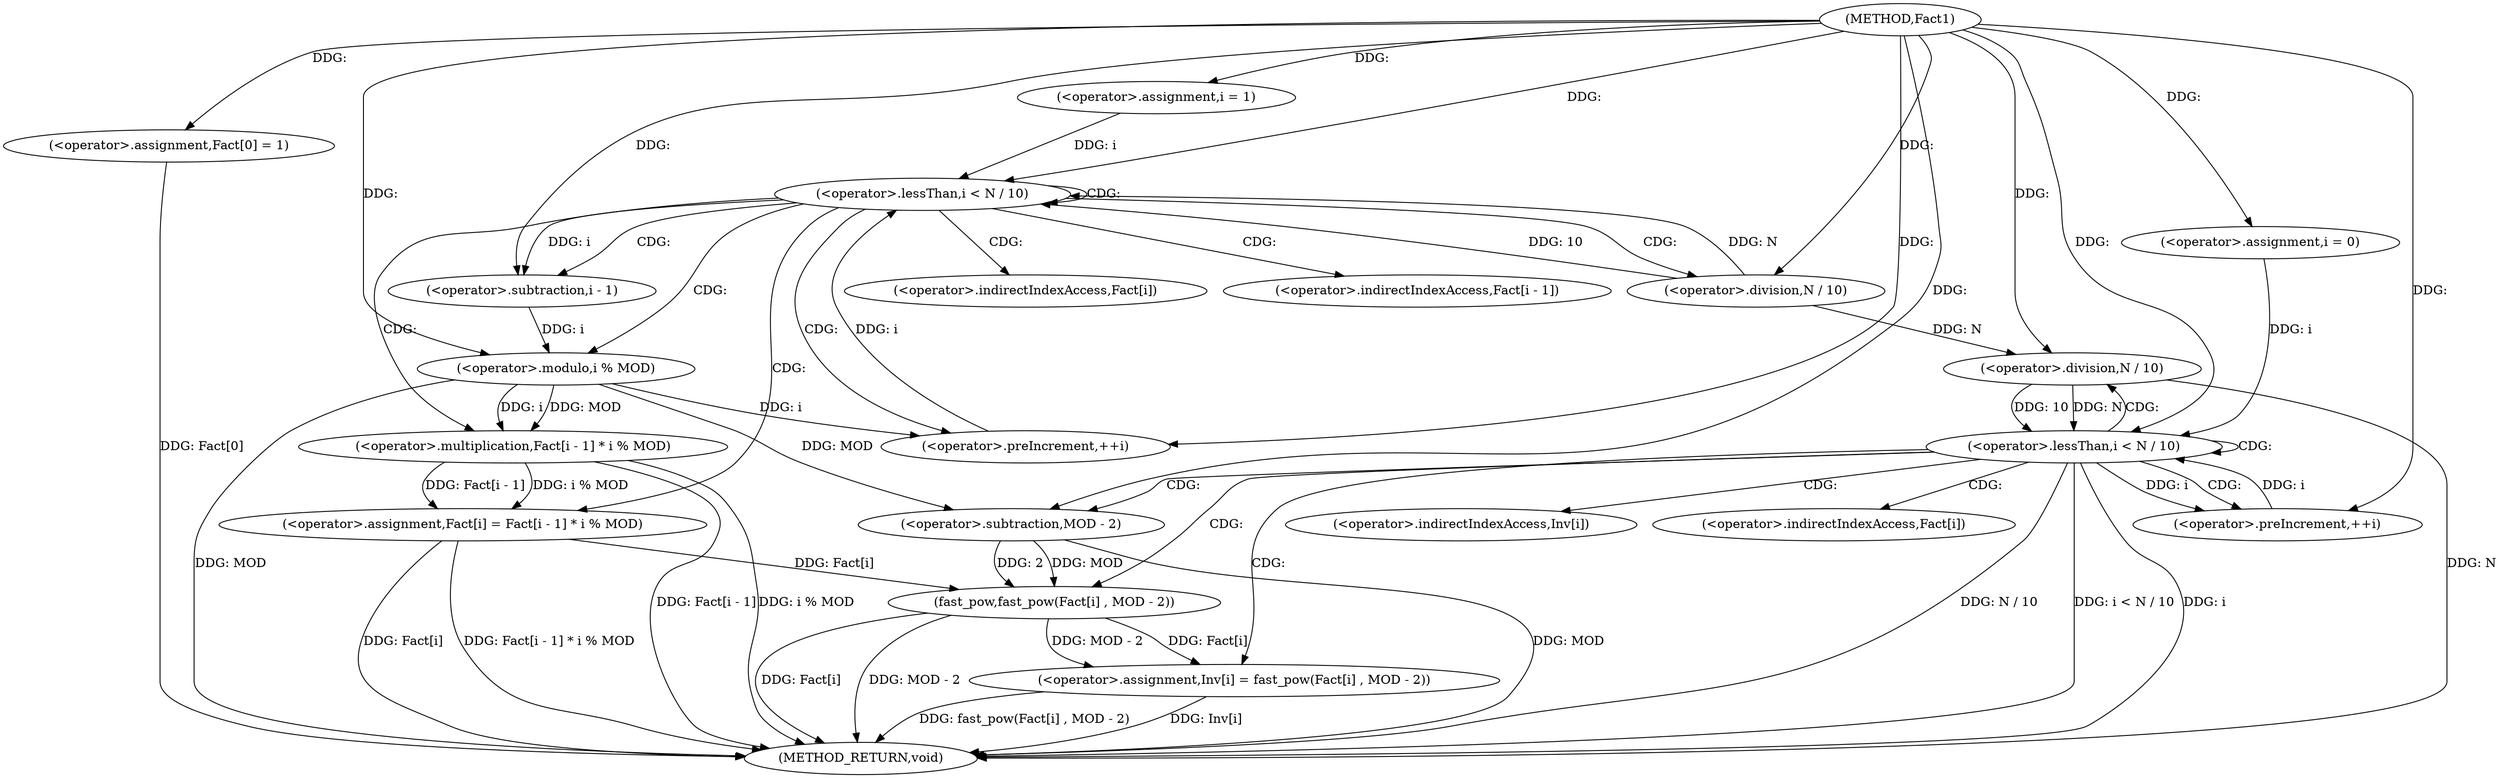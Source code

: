 digraph "Fact1" {  
"1000142" [label = "(METHOD,Fact1)" ]
"1000197" [label = "(METHOD_RETURN,void)" ]
"1000144" [label = "(<operator>.assignment,Fact[0] = 1)" ]
"1000151" [label = "(<operator>.assignment,i = 1)" ]
"1000154" [label = "(<operator>.lessThan,i < N / 10)" ]
"1000159" [label = "(<operator>.preIncrement,++i)" ]
"1000161" [label = "(<operator>.assignment,Fact[i] = Fact[i - 1] * i % MOD)" ]
"1000176" [label = "(<operator>.assignment,i = 0)" ]
"1000179" [label = "(<operator>.lessThan,i < N / 10)" ]
"1000184" [label = "(<operator>.preIncrement,++i)" ]
"1000186" [label = "(<operator>.assignment,Inv[i] = fast_pow(Fact[i] , MOD - 2))" ]
"1000156" [label = "(<operator>.division,N / 10)" ]
"1000165" [label = "(<operator>.multiplication,Fact[i - 1] * i % MOD)" ]
"1000181" [label = "(<operator>.division,N / 10)" ]
"1000190" [label = "(fast_pow,fast_pow(Fact[i] , MOD - 2))" ]
"1000171" [label = "(<operator>.modulo,i % MOD)" ]
"1000194" [label = "(<operator>.subtraction,MOD - 2)" ]
"1000168" [label = "(<operator>.subtraction,i - 1)" ]
"1000162" [label = "(<operator>.indirectIndexAccess,Fact[i])" ]
"1000187" [label = "(<operator>.indirectIndexAccess,Inv[i])" ]
"1000166" [label = "(<operator>.indirectIndexAccess,Fact[i - 1])" ]
"1000191" [label = "(<operator>.indirectIndexAccess,Fact[i])" ]
  "1000144" -> "1000197"  [ label = "DDG: Fact[0]"] 
  "1000179" -> "1000197"  [ label = "DDG: i"] 
  "1000181" -> "1000197"  [ label = "DDG: N"] 
  "1000179" -> "1000197"  [ label = "DDG: N / 10"] 
  "1000179" -> "1000197"  [ label = "DDG: i < N / 10"] 
  "1000186" -> "1000197"  [ label = "DDG: Inv[i]"] 
  "1000190" -> "1000197"  [ label = "DDG: Fact[i]"] 
  "1000194" -> "1000197"  [ label = "DDG: MOD"] 
  "1000190" -> "1000197"  [ label = "DDG: MOD - 2"] 
  "1000186" -> "1000197"  [ label = "DDG: fast_pow(Fact[i] , MOD - 2)"] 
  "1000161" -> "1000197"  [ label = "DDG: Fact[i]"] 
  "1000165" -> "1000197"  [ label = "DDG: Fact[i - 1]"] 
  "1000171" -> "1000197"  [ label = "DDG: MOD"] 
  "1000165" -> "1000197"  [ label = "DDG: i % MOD"] 
  "1000161" -> "1000197"  [ label = "DDG: Fact[i - 1] * i % MOD"] 
  "1000142" -> "1000144"  [ label = "DDG: "] 
  "1000142" -> "1000151"  [ label = "DDG: "] 
  "1000165" -> "1000161"  [ label = "DDG: i % MOD"] 
  "1000165" -> "1000161"  [ label = "DDG: Fact[i - 1]"] 
  "1000142" -> "1000176"  [ label = "DDG: "] 
  "1000190" -> "1000186"  [ label = "DDG: Fact[i]"] 
  "1000190" -> "1000186"  [ label = "DDG: MOD - 2"] 
  "1000151" -> "1000154"  [ label = "DDG: i"] 
  "1000159" -> "1000154"  [ label = "DDG: i"] 
  "1000142" -> "1000154"  [ label = "DDG: "] 
  "1000156" -> "1000154"  [ label = "DDG: N"] 
  "1000156" -> "1000154"  [ label = "DDG: 10"] 
  "1000171" -> "1000159"  [ label = "DDG: i"] 
  "1000142" -> "1000159"  [ label = "DDG: "] 
  "1000176" -> "1000179"  [ label = "DDG: i"] 
  "1000184" -> "1000179"  [ label = "DDG: i"] 
  "1000142" -> "1000179"  [ label = "DDG: "] 
  "1000181" -> "1000179"  [ label = "DDG: N"] 
  "1000181" -> "1000179"  [ label = "DDG: 10"] 
  "1000179" -> "1000184"  [ label = "DDG: i"] 
  "1000142" -> "1000184"  [ label = "DDG: "] 
  "1000142" -> "1000156"  [ label = "DDG: "] 
  "1000171" -> "1000165"  [ label = "DDG: i"] 
  "1000171" -> "1000165"  [ label = "DDG: MOD"] 
  "1000156" -> "1000181"  [ label = "DDG: N"] 
  "1000142" -> "1000181"  [ label = "DDG: "] 
  "1000161" -> "1000190"  [ label = "DDG: Fact[i]"] 
  "1000194" -> "1000190"  [ label = "DDG: MOD"] 
  "1000194" -> "1000190"  [ label = "DDG: 2"] 
  "1000168" -> "1000171"  [ label = "DDG: i"] 
  "1000142" -> "1000171"  [ label = "DDG: "] 
  "1000171" -> "1000194"  [ label = "DDG: MOD"] 
  "1000142" -> "1000194"  [ label = "DDG: "] 
  "1000154" -> "1000168"  [ label = "DDG: i"] 
  "1000142" -> "1000168"  [ label = "DDG: "] 
  "1000154" -> "1000168"  [ label = "CDG: "] 
  "1000154" -> "1000159"  [ label = "CDG: "] 
  "1000154" -> "1000156"  [ label = "CDG: "] 
  "1000154" -> "1000154"  [ label = "CDG: "] 
  "1000154" -> "1000161"  [ label = "CDG: "] 
  "1000154" -> "1000171"  [ label = "CDG: "] 
  "1000154" -> "1000166"  [ label = "CDG: "] 
  "1000154" -> "1000162"  [ label = "CDG: "] 
  "1000154" -> "1000165"  [ label = "CDG: "] 
  "1000179" -> "1000191"  [ label = "CDG: "] 
  "1000179" -> "1000190"  [ label = "CDG: "] 
  "1000179" -> "1000179"  [ label = "CDG: "] 
  "1000179" -> "1000186"  [ label = "CDG: "] 
  "1000179" -> "1000194"  [ label = "CDG: "] 
  "1000179" -> "1000184"  [ label = "CDG: "] 
  "1000179" -> "1000187"  [ label = "CDG: "] 
  "1000179" -> "1000181"  [ label = "CDG: "] 
}

